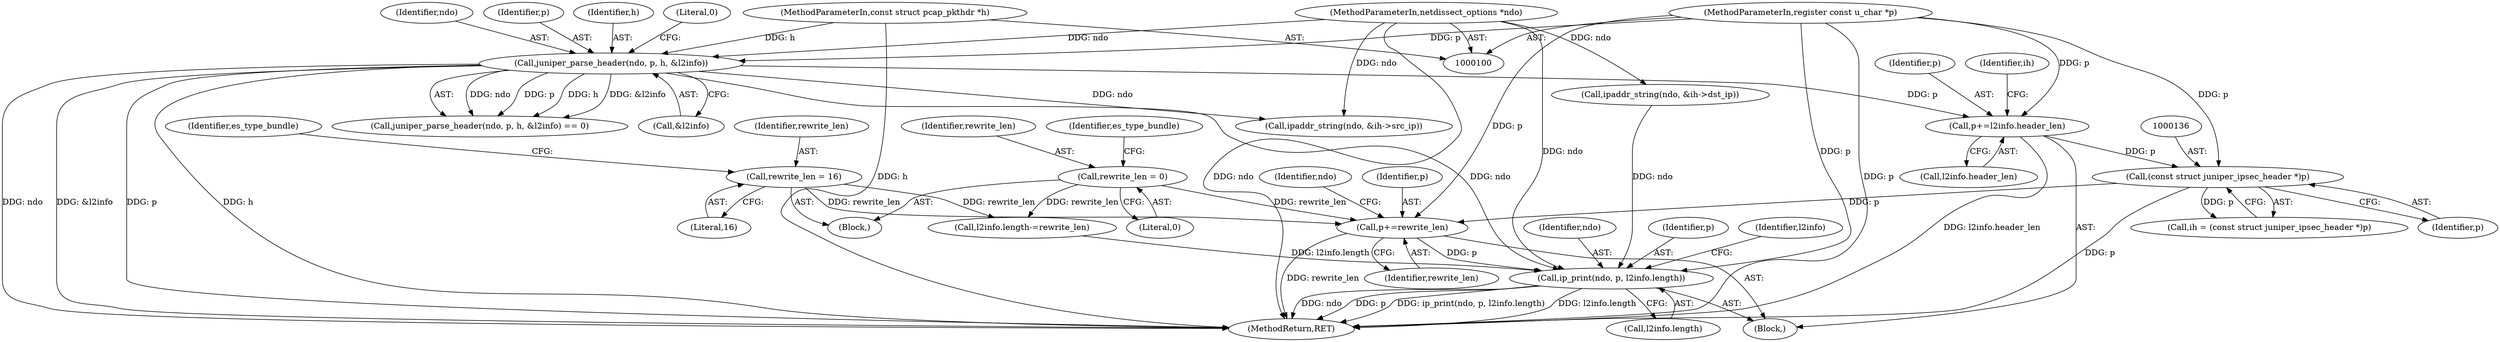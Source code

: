 digraph "0_tcpdump_b534e304568585707c4a92422aeca25cf908ff02_1@API" {
"1000187" [label="(Call,p+=rewrite_len)"];
"1000158" [label="(Call,rewrite_len = 16)"];
"1000148" [label="(Call,rewrite_len = 0)"];
"1000135" [label="(Call,(const struct juniper_ipsec_header *)p)"];
"1000128" [label="(Call,p+=l2info.header_len)"];
"1000117" [label="(Call,juniper_parse_header(ndo, p, h, &l2info))"];
"1000101" [label="(MethodParameterIn,netdissect_options *ndo)"];
"1000103" [label="(MethodParameterIn,register const u_char *p)"];
"1000102" [label="(MethodParameterIn,const struct pcap_pkthdr *h)"];
"1000279" [label="(Call,ip_print(ndo, p, l2info.length))"];
"1000150" [label="(Literal,0)"];
"1000117" [label="(Call,juniper_parse_header(ndo, p, h, &l2info))"];
"1000162" [label="(Identifier,es_type_bundle)"];
"1000116" [label="(Call,juniper_parse_header(ndo, p, h, &l2info) == 0)"];
"1000118" [label="(Identifier,ndo)"];
"1000298" [label="(MethodReturn,RET)"];
"1000128" [label="(Call,p+=l2info.header_len)"];
"1000160" [label="(Literal,16)"];
"1000119" [label="(Identifier,p)"];
"1000159" [label="(Identifier,rewrite_len)"];
"1000133" [label="(Call,ih = (const struct juniper_ipsec_header *)p)"];
"1000121" [label="(Call,&l2info)"];
"1000282" [label="(Call,l2info.length)"];
"1000120" [label="(Identifier,h)"];
"1000134" [label="(Identifier,ih)"];
"1000103" [label="(MethodParameterIn,register const u_char *p)"];
"1000130" [label="(Call,l2info.header_len)"];
"1000102" [label="(MethodParameterIn,const struct pcap_pkthdr *h)"];
"1000280" [label="(Identifier,ndo)"];
"1000135" [label="(Call,(const struct juniper_ipsec_header *)p)"];
"1000281" [label="(Identifier,p)"];
"1000137" [label="(Identifier,p)"];
"1000287" [label="(Identifier,l2info)"];
"1000182" [label="(Call,l2info.length-=rewrite_len)"];
"1000189" [label="(Identifier,rewrite_len)"];
"1000104" [label="(Block,)"];
"1000192" [label="(Identifier,ndo)"];
"1000145" [label="(Block,)"];
"1000152" [label="(Identifier,es_type_bundle)"];
"1000101" [label="(MethodParameterIn,netdissect_options *ndo)"];
"1000239" [label="(Call,ipaddr_string(ndo, &ih->dst_ip))"];
"1000279" [label="(Call,ip_print(ndo, p, l2info.length))"];
"1000123" [label="(Literal,0)"];
"1000149" [label="(Identifier,rewrite_len)"];
"1000232" [label="(Call,ipaddr_string(ndo, &ih->src_ip))"];
"1000187" [label="(Call,p+=rewrite_len)"];
"1000158" [label="(Call,rewrite_len = 16)"];
"1000129" [label="(Identifier,p)"];
"1000188" [label="(Identifier,p)"];
"1000148" [label="(Call,rewrite_len = 0)"];
"1000187" -> "1000104"  [label="AST: "];
"1000187" -> "1000189"  [label="CFG: "];
"1000188" -> "1000187"  [label="AST: "];
"1000189" -> "1000187"  [label="AST: "];
"1000192" -> "1000187"  [label="CFG: "];
"1000187" -> "1000298"  [label="DDG: rewrite_len"];
"1000158" -> "1000187"  [label="DDG: rewrite_len"];
"1000148" -> "1000187"  [label="DDG: rewrite_len"];
"1000135" -> "1000187"  [label="DDG: p"];
"1000103" -> "1000187"  [label="DDG: p"];
"1000187" -> "1000279"  [label="DDG: p"];
"1000158" -> "1000145"  [label="AST: "];
"1000158" -> "1000160"  [label="CFG: "];
"1000159" -> "1000158"  [label="AST: "];
"1000160" -> "1000158"  [label="AST: "];
"1000162" -> "1000158"  [label="CFG: "];
"1000158" -> "1000182"  [label="DDG: rewrite_len"];
"1000148" -> "1000145"  [label="AST: "];
"1000148" -> "1000150"  [label="CFG: "];
"1000149" -> "1000148"  [label="AST: "];
"1000150" -> "1000148"  [label="AST: "];
"1000152" -> "1000148"  [label="CFG: "];
"1000148" -> "1000182"  [label="DDG: rewrite_len"];
"1000135" -> "1000133"  [label="AST: "];
"1000135" -> "1000137"  [label="CFG: "];
"1000136" -> "1000135"  [label="AST: "];
"1000137" -> "1000135"  [label="AST: "];
"1000133" -> "1000135"  [label="CFG: "];
"1000135" -> "1000298"  [label="DDG: p"];
"1000135" -> "1000133"  [label="DDG: p"];
"1000128" -> "1000135"  [label="DDG: p"];
"1000103" -> "1000135"  [label="DDG: p"];
"1000128" -> "1000104"  [label="AST: "];
"1000128" -> "1000130"  [label="CFG: "];
"1000129" -> "1000128"  [label="AST: "];
"1000130" -> "1000128"  [label="AST: "];
"1000134" -> "1000128"  [label="CFG: "];
"1000128" -> "1000298"  [label="DDG: l2info.header_len"];
"1000117" -> "1000128"  [label="DDG: p"];
"1000103" -> "1000128"  [label="DDG: p"];
"1000117" -> "1000116"  [label="AST: "];
"1000117" -> "1000121"  [label="CFG: "];
"1000118" -> "1000117"  [label="AST: "];
"1000119" -> "1000117"  [label="AST: "];
"1000120" -> "1000117"  [label="AST: "];
"1000121" -> "1000117"  [label="AST: "];
"1000123" -> "1000117"  [label="CFG: "];
"1000117" -> "1000298"  [label="DDG: ndo"];
"1000117" -> "1000298"  [label="DDG: &l2info"];
"1000117" -> "1000298"  [label="DDG: h"];
"1000117" -> "1000298"  [label="DDG: p"];
"1000117" -> "1000116"  [label="DDG: ndo"];
"1000117" -> "1000116"  [label="DDG: p"];
"1000117" -> "1000116"  [label="DDG: h"];
"1000117" -> "1000116"  [label="DDG: &l2info"];
"1000101" -> "1000117"  [label="DDG: ndo"];
"1000103" -> "1000117"  [label="DDG: p"];
"1000102" -> "1000117"  [label="DDG: h"];
"1000117" -> "1000232"  [label="DDG: ndo"];
"1000117" -> "1000279"  [label="DDG: ndo"];
"1000101" -> "1000100"  [label="AST: "];
"1000101" -> "1000298"  [label="DDG: ndo"];
"1000101" -> "1000232"  [label="DDG: ndo"];
"1000101" -> "1000239"  [label="DDG: ndo"];
"1000101" -> "1000279"  [label="DDG: ndo"];
"1000103" -> "1000100"  [label="AST: "];
"1000103" -> "1000298"  [label="DDG: p"];
"1000103" -> "1000279"  [label="DDG: p"];
"1000102" -> "1000100"  [label="AST: "];
"1000102" -> "1000298"  [label="DDG: h"];
"1000279" -> "1000104"  [label="AST: "];
"1000279" -> "1000282"  [label="CFG: "];
"1000280" -> "1000279"  [label="AST: "];
"1000281" -> "1000279"  [label="AST: "];
"1000282" -> "1000279"  [label="AST: "];
"1000287" -> "1000279"  [label="CFG: "];
"1000279" -> "1000298"  [label="DDG: l2info.length"];
"1000279" -> "1000298"  [label="DDG: ndo"];
"1000279" -> "1000298"  [label="DDG: p"];
"1000279" -> "1000298"  [label="DDG: ip_print(ndo, p, l2info.length)"];
"1000239" -> "1000279"  [label="DDG: ndo"];
"1000182" -> "1000279"  [label="DDG: l2info.length"];
}
